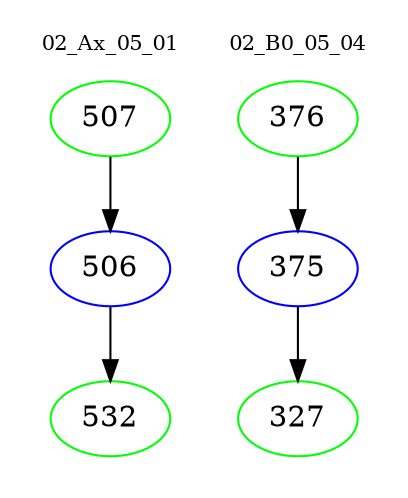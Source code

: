 digraph{
subgraph cluster_0 {
color = white
label = "02_Ax_05_01";
fontsize=10;
T0_507 [label="507", color="green"]
T0_507 -> T0_506 [color="black"]
T0_506 [label="506", color="blue"]
T0_506 -> T0_532 [color="black"]
T0_532 [label="532", color="green"]
}
subgraph cluster_1 {
color = white
label = "02_B0_05_04";
fontsize=10;
T1_376 [label="376", color="green"]
T1_376 -> T1_375 [color="black"]
T1_375 [label="375", color="blue"]
T1_375 -> T1_327 [color="black"]
T1_327 [label="327", color="green"]
}
}
